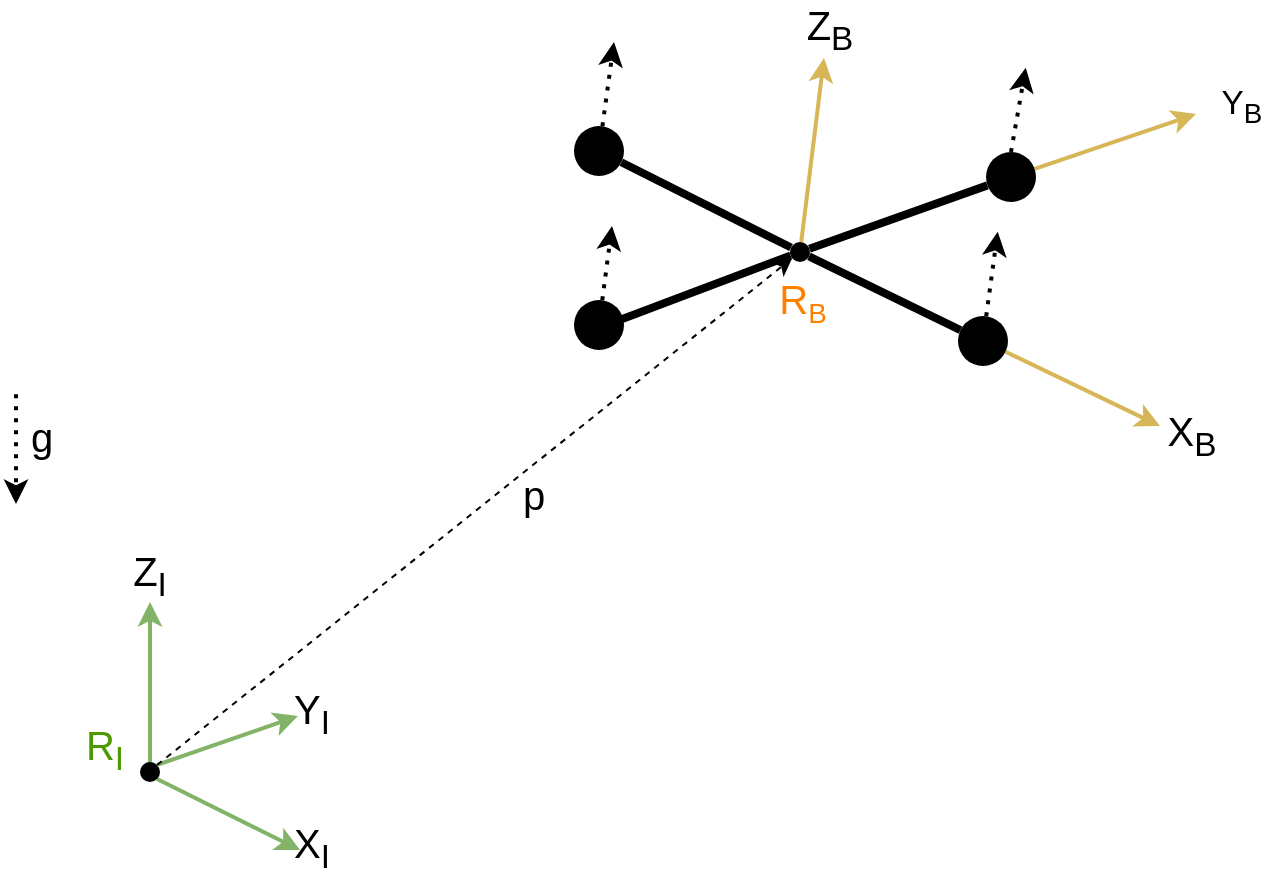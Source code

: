 <mxfile version="12.5.8" type="google"><diagram id="rZdUnRpvGo5FEcmtjCFH" name="Page-1"><mxGraphModel dx="1185" dy="662" grid="0" gridSize="10" guides="1" tooltips="1" connect="1" arrows="1" fold="1" page="1" pageScale="1" pageWidth="1100" pageHeight="850" math="0" shadow="0"><root><mxCell id="0"/><mxCell id="1" parent="0"/><mxCell id="Ne-EmCjt7pPl-FxOaJO9-1" value="" style="endArrow=classic;html=1;exitX=0.5;exitY=0;exitDx=0;exitDy=0;strokeWidth=2;fillColor=#d5e8d4;strokeColor=#82b366;" edge="1" parent="1" source="Ne-EmCjt7pPl-FxOaJO9-3"><mxGeometry width="50" height="50" relative="1" as="geometry"><mxPoint x="190.88" y="455" as="sourcePoint"/><mxPoint x="191" y="386" as="targetPoint"/></mxGeometry></mxCell><mxCell id="Ne-EmCjt7pPl-FxOaJO9-2" value="" style="endArrow=classic;html=1;exitX=1;exitY=1;exitDx=0;exitDy=0;fillColor=#d5e8d4;strokeColor=#82b366;strokeWidth=2;" edge="1" parent="1" source="Ne-EmCjt7pPl-FxOaJO9-3"><mxGeometry width="50" height="50" relative="1" as="geometry"><mxPoint x="186" y="476" as="sourcePoint"/><mxPoint x="266" y="510" as="targetPoint"/></mxGeometry></mxCell><mxCell id="Ne-EmCjt7pPl-FxOaJO9-3" value="" style="ellipse;whiteSpace=wrap;html=1;aspect=fixed;fillColor=#000000;strokeColor=none;" vertex="1" parent="1"><mxGeometry x="186" y="466" width="10" height="10" as="geometry"/></mxCell><mxCell id="Ne-EmCjt7pPl-FxOaJO9-4" value="" style="endArrow=classic;html=1;exitX=1;exitY=0;exitDx=0;exitDy=0;fillColor=#d5e8d4;strokeColor=#82b366;strokeWidth=2;" edge="1" parent="1" source="Ne-EmCjt7pPl-FxOaJO9-3"><mxGeometry width="50" height="50" relative="1" as="geometry"><mxPoint x="216" y="470.92" as="sourcePoint"/><mxPoint x="265" y="443" as="targetPoint"/></mxGeometry></mxCell><mxCell id="Ne-EmCjt7pPl-FxOaJO9-5" value="&lt;font style=&quot;font-size: 20px&quot;&gt;Z&lt;sub&gt;I&lt;/sub&gt;&lt;/font&gt;" style="text;html=1;strokeColor=none;fillColor=none;align=center;verticalAlign=middle;whiteSpace=wrap;rounded=0;" vertex="1" parent="1"><mxGeometry x="171" y="363" width="40" height="20" as="geometry"/></mxCell><mxCell id="Ne-EmCjt7pPl-FxOaJO9-6" value="&lt;span style=&quot;font-size: 20px&quot;&gt;Y&lt;sub&gt;I&lt;/sub&gt;&lt;/span&gt;" style="text;html=1;strokeColor=none;fillColor=none;align=center;verticalAlign=middle;whiteSpace=wrap;rounded=0;" vertex="1" parent="1"><mxGeometry x="252" y="432" width="40" height="20" as="geometry"/></mxCell><mxCell id="Ne-EmCjt7pPl-FxOaJO9-7" value="&lt;font style=&quot;font-size: 20px&quot; color=&quot;#4d9900&quot;&gt;R&lt;sub&gt;I&lt;/sub&gt;&lt;/font&gt;" style="text;html=1;align=center;verticalAlign=middle;resizable=0;points=[];autosize=1;" vertex="1" parent="1"><mxGeometry x="153" y="447" width="29" height="25" as="geometry"/></mxCell><mxCell id="Ne-EmCjt7pPl-FxOaJO9-8" value="&lt;font style=&quot;font-size: 20px&quot;&gt;X&lt;sub&gt;I&lt;/sub&gt;&lt;/font&gt;" style="text;html=1;strokeColor=none;fillColor=none;align=center;verticalAlign=middle;whiteSpace=wrap;rounded=0;" vertex="1" parent="1"><mxGeometry x="252" y="499" width="40" height="20" as="geometry"/></mxCell><mxCell id="Ne-EmCjt7pPl-FxOaJO9-17" value="" style="endArrow=classic;html=1;fillColor=#fff2cc;strokeColor=#d6b656;strokeWidth=2;" edge="1" parent="1" source="Ne-EmCjt7pPl-FxOaJO9-24"><mxGeometry width="50" height="50" relative="1" as="geometry"><mxPoint x="717" y="189" as="sourcePoint"/><mxPoint x="714" y="142" as="targetPoint"/></mxGeometry></mxCell><mxCell id="Ne-EmCjt7pPl-FxOaJO9-18" value="" style="endArrow=none;html=1;strokeWidth=4;exitX=0.953;exitY=0.384;exitDx=0;exitDy=0;exitPerimeter=0;" edge="1" parent="1" source="Ne-EmCjt7pPl-FxOaJO9-23" target="Ne-EmCjt7pPl-FxOaJO9-26"><mxGeometry width="50" height="50" relative="1" as="geometry"><mxPoint x="392" y="270" as="sourcePoint"/><mxPoint x="624" y="176" as="targetPoint"/></mxGeometry></mxCell><mxCell id="Ne-EmCjt7pPl-FxOaJO9-19" value="" style="endArrow=none;html=1;strokeWidth=4;" edge="1" parent="1" source="Ne-EmCjt7pPl-FxOaJO9-26" target="Ne-EmCjt7pPl-FxOaJO9-22"><mxGeometry width="50" height="50" relative="1" as="geometry"><mxPoint x="586" y="306" as="sourcePoint"/><mxPoint x="438" y="141" as="targetPoint"/></mxGeometry></mxCell><mxCell id="Ne-EmCjt7pPl-FxOaJO9-20" value="" style="endArrow=classic;html=1;strokeWidth=1;dashed=1;exitX=1;exitY=0;exitDx=0;exitDy=0;" edge="1" parent="1" source="Ne-EmCjt7pPl-FxOaJO9-3" target="Ne-EmCjt7pPl-FxOaJO9-26"><mxGeometry width="50" height="50" relative="1" as="geometry"><mxPoint x="395" y="351" as="sourcePoint"/><mxPoint x="510" y="223" as="targetPoint"/></mxGeometry></mxCell><mxCell id="Ne-EmCjt7pPl-FxOaJO9-22" value="" style="ellipse;whiteSpace=wrap;html=1;aspect=fixed;fillColor=#000000;strokeColor=none;" vertex="1" parent="1"><mxGeometry x="403" y="148" width="25" height="25" as="geometry"/></mxCell><mxCell id="Ne-EmCjt7pPl-FxOaJO9-23" value="" style="ellipse;whiteSpace=wrap;html=1;aspect=fixed;fillColor=#000000;strokeColor=none;" vertex="1" parent="1"><mxGeometry x="403" y="235" width="25" height="25" as="geometry"/></mxCell><mxCell id="Ne-EmCjt7pPl-FxOaJO9-24" value="" style="ellipse;whiteSpace=wrap;html=1;aspect=fixed;fillColor=#000000;strokeColor=none;" vertex="1" parent="1"><mxGeometry x="609" y="161" width="25" height="25" as="geometry"/></mxCell><mxCell id="Ne-EmCjt7pPl-FxOaJO9-25" value="" style="ellipse;whiteSpace=wrap;html=1;aspect=fixed;fillColor=#000000;strokeColor=none;" vertex="1" parent="1"><mxGeometry x="595" y="243" width="25" height="25" as="geometry"/></mxCell><mxCell id="Ne-EmCjt7pPl-FxOaJO9-26" value="" style="ellipse;whiteSpace=wrap;html=1;aspect=fixed;fillColor=#000000;strokeColor=none;" vertex="1" parent="1"><mxGeometry x="511" y="206" width="10" height="10" as="geometry"/></mxCell><mxCell id="Ne-EmCjt7pPl-FxOaJO9-27" value="" style="endArrow=none;html=1;strokeWidth=4;" edge="1" parent="1" source="Ne-EmCjt7pPl-FxOaJO9-25" target="Ne-EmCjt7pPl-FxOaJO9-26"><mxGeometry width="50" height="50" relative="1" as="geometry"><mxPoint x="658.0" y="120.5" as="sourcePoint"/><mxPoint x="436.0" y="120.5" as="targetPoint"/></mxGeometry></mxCell><mxCell id="Ne-EmCjt7pPl-FxOaJO9-28" value="" style="endArrow=none;html=1;strokeWidth=4;" edge="1" parent="1" source="Ne-EmCjt7pPl-FxOaJO9-26" target="Ne-EmCjt7pPl-FxOaJO9-24"><mxGeometry width="50" height="50" relative="1" as="geometry"><mxPoint x="552.005" y="110.42" as="sourcePoint"/><mxPoint x="646.962" y="50.004" as="targetPoint"/></mxGeometry></mxCell><mxCell id="Ne-EmCjt7pPl-FxOaJO9-31" value="" style="endArrow=classic;html=1;fillColor=#fff2cc;strokeColor=#d6b656;strokeWidth=2;" edge="1" parent="1" source="Ne-EmCjt7pPl-FxOaJO9-25"><mxGeometry width="50" height="50" relative="1" as="geometry"><mxPoint x="634.004" y="261.234" as="sourcePoint"/><mxPoint x="696" y="298" as="targetPoint"/></mxGeometry></mxCell><mxCell id="Ne-EmCjt7pPl-FxOaJO9-32" value="" style="endArrow=classic;html=1;fillColor=#fff2cc;strokeColor=#d6b656;strokeWidth=2;" edge="1" parent="1" source="Ne-EmCjt7pPl-FxOaJO9-26"><mxGeometry width="50" height="50" relative="1" as="geometry"><mxPoint x="503.004" y="186.004" as="sourcePoint"/><mxPoint x="528" y="114" as="targetPoint"/></mxGeometry></mxCell><mxCell id="Ne-EmCjt7pPl-FxOaJO9-33" value="" style="endArrow=classic;html=1;fillColor=#fff2cc;strokeColor=#000000;strokeWidth=2;dashed=1;dashPattern=1 2;" edge="1" parent="1" source="Ne-EmCjt7pPl-FxOaJO9-22"><mxGeometry width="50" height="50" relative="1" as="geometry"><mxPoint x="386.004" y="126.474" as="sourcePoint"/><mxPoint x="423" y="106" as="targetPoint"/></mxGeometry></mxCell><mxCell id="Ne-EmCjt7pPl-FxOaJO9-35" value="" style="endArrow=classic;html=1;fillColor=#fff2cc;strokeColor=#000000;strokeWidth=2;dashed=1;dashPattern=1 2;" edge="1" parent="1" source="Ne-EmCjt7pPl-FxOaJO9-23"><mxGeometry width="50" height="50" relative="1" as="geometry"><mxPoint x="416.0" y="232.058" as="sourcePoint"/><mxPoint x="422" y="198" as="targetPoint"/></mxGeometry></mxCell><mxCell id="Ne-EmCjt7pPl-FxOaJO9-36" value="" style="endArrow=classic;html=1;fillColor=#fff2cc;strokeColor=#000000;strokeWidth=2;dashed=1;dashPattern=1 2;exitX=0.5;exitY=0;exitDx=0;exitDy=0;" edge="1" parent="1" source="Ne-EmCjt7pPl-FxOaJO9-24"><mxGeometry width="50" height="50" relative="1" as="geometry"><mxPoint x="623.0" y="160.998" as="sourcePoint"/><mxPoint x="628.86" y="118.89" as="targetPoint"/></mxGeometry></mxCell><mxCell id="Ne-EmCjt7pPl-FxOaJO9-37" value="" style="endArrow=classic;html=1;fillColor=#fff2cc;strokeColor=#000000;strokeWidth=2;dashed=1;dashPattern=1 2;" edge="1" parent="1" source="Ne-EmCjt7pPl-FxOaJO9-25"><mxGeometry width="50" height="50" relative="1" as="geometry"><mxPoint x="609.0" y="242.998" as="sourcePoint"/><mxPoint x="614.86" y="200.89" as="targetPoint"/></mxGeometry></mxCell><mxCell id="Ne-EmCjt7pPl-FxOaJO9-38" value="" style="endArrow=classic;html=1;fillColor=#fff2cc;strokeColor=#000000;strokeWidth=2;dashed=1;dashPattern=1 2;" edge="1" parent="1"><mxGeometry width="50" height="50" relative="1" as="geometry"><mxPoint x="124.0" y="282.108" as="sourcePoint"/><mxPoint x="124" y="337" as="targetPoint"/></mxGeometry></mxCell><mxCell id="Ne-EmCjt7pPl-FxOaJO9-40" value="&lt;font style=&quot;font-size: 20px&quot;&gt;Z&lt;sub&gt;B&lt;/sub&gt;&lt;/font&gt;" style="text;html=1;strokeColor=none;fillColor=none;align=center;verticalAlign=middle;whiteSpace=wrap;rounded=0;" vertex="1" parent="1"><mxGeometry x="511" y="90" width="40" height="20" as="geometry"/></mxCell><mxCell id="Ne-EmCjt7pPl-FxOaJO9-41" value="&lt;span style=&quot;font-size: 16.667px&quot;&gt;Y&lt;sub&gt;B&lt;/sub&gt;&lt;/span&gt;" style="text;html=1;strokeColor=none;fillColor=none;align=center;verticalAlign=middle;whiteSpace=wrap;rounded=0;" vertex="1" parent="1"><mxGeometry x="717" y="128" width="40" height="20" as="geometry"/></mxCell><mxCell id="Ne-EmCjt7pPl-FxOaJO9-42" value="&lt;font style=&quot;font-size: 20px&quot;&gt;X&lt;sub&gt;B&lt;/sub&gt;&lt;/font&gt;" style="text;html=1;strokeColor=none;fillColor=none;align=center;verticalAlign=middle;whiteSpace=wrap;rounded=0;" vertex="1" parent="1"><mxGeometry x="692" y="293" width="40" height="20" as="geometry"/></mxCell><mxCell id="Ne-EmCjt7pPl-FxOaJO9-43" value="&lt;span style=&quot;font-size: 20px&quot;&gt;p&lt;/span&gt;" style="text;html=1;strokeColor=none;fillColor=none;align=center;verticalAlign=middle;whiteSpace=wrap;rounded=0;" vertex="1" parent="1"><mxGeometry x="363" y="322" width="40" height="20" as="geometry"/></mxCell><mxCell id="Ne-EmCjt7pPl-FxOaJO9-44" value="&lt;span style=&quot;font-size: 20px&quot;&gt;g&lt;/span&gt;" style="text;html=1;strokeColor=none;fillColor=none;align=center;verticalAlign=middle;whiteSpace=wrap;rounded=0;" vertex="1" parent="1"><mxGeometry x="117" y="293" width="40" height="20" as="geometry"/></mxCell><mxCell id="Ne-EmCjt7pPl-FxOaJO9-45" value="&lt;font style=&quot;font-size: 20px&quot;&gt;R&lt;/font&gt;&lt;font style=&quot;font-size: 16.667px&quot;&gt;&lt;sub&gt;B&lt;/sub&gt;&lt;/font&gt;" style="text;html=1;align=center;verticalAlign=middle;resizable=0;points=[];autosize=1;fontColor=#FF8000;" vertex="1" parent="1"><mxGeometry x="499.5" y="224" width="34" height="24" as="geometry"/></mxCell></root></mxGraphModel></diagram></mxfile>
